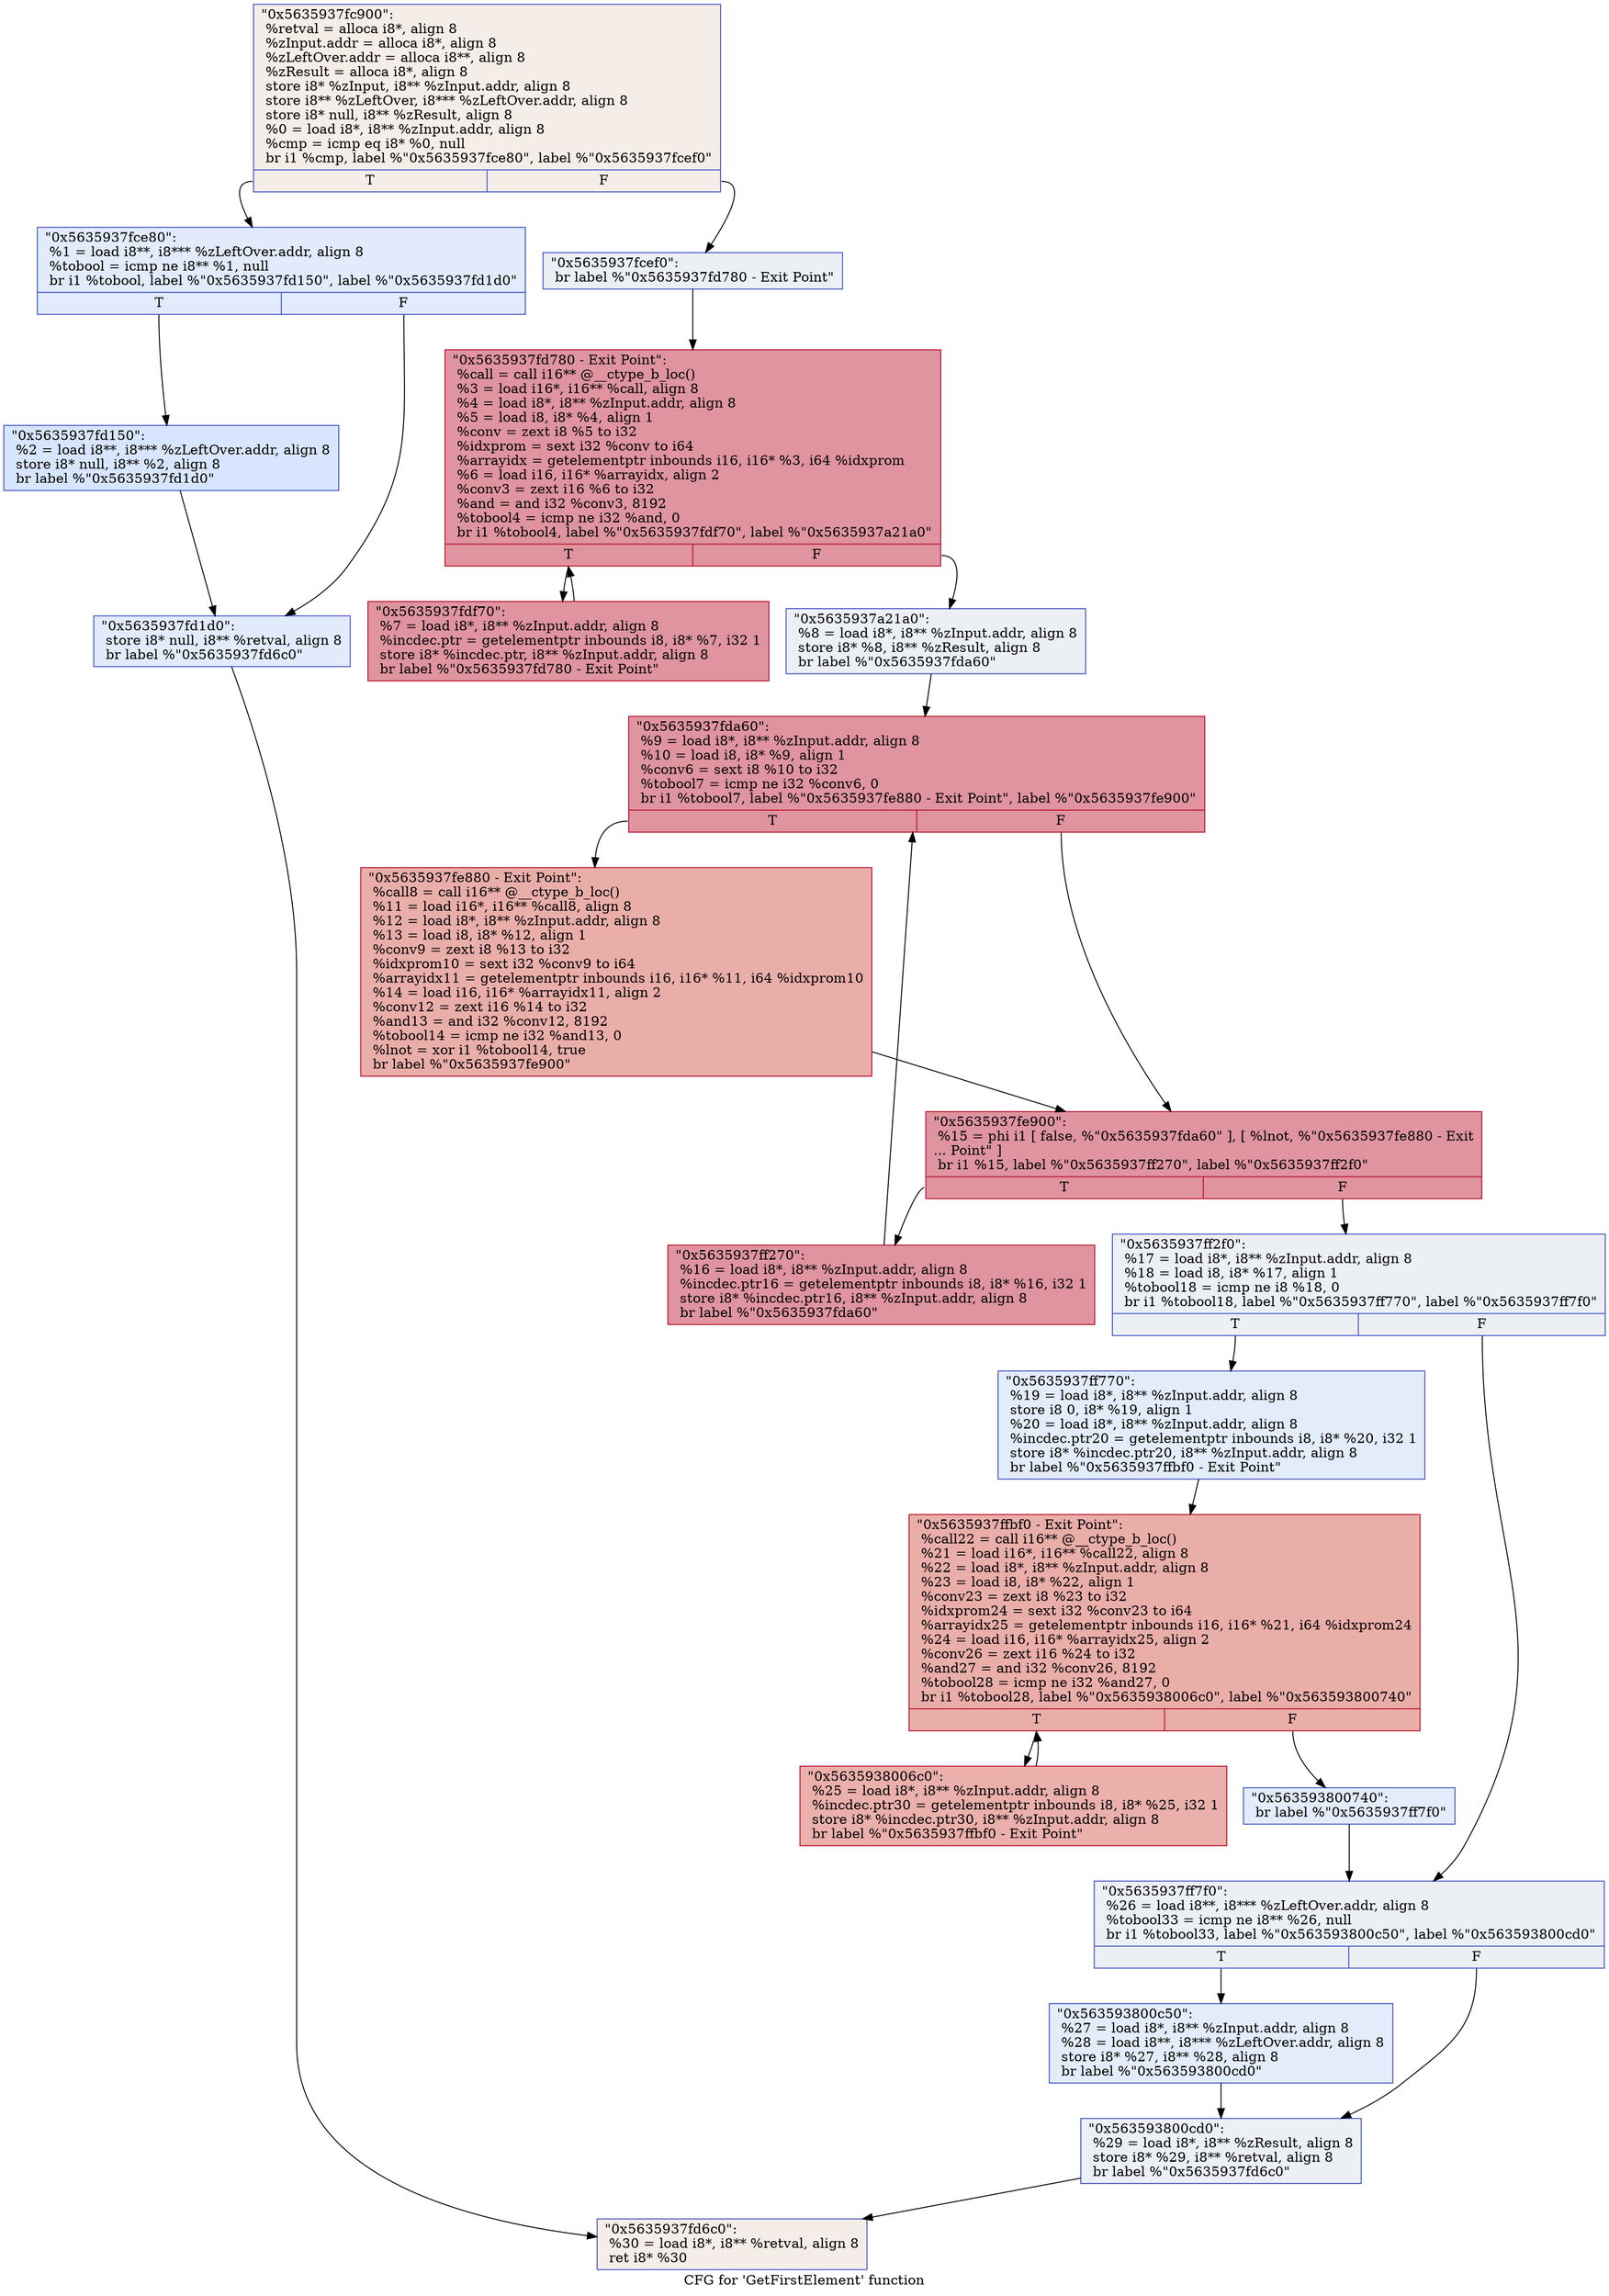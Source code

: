digraph "CFG for 'GetFirstElement' function" {
	label="CFG for 'GetFirstElement' function";

	Node0x5635937fc900 [shape=record,color="#3d50c3ff", style=filled, fillcolor="#e8d6cc70",label="{\"0x5635937fc900\":\l  %retval = alloca i8*, align 8\l  %zInput.addr = alloca i8*, align 8\l  %zLeftOver.addr = alloca i8**, align 8\l  %zResult = alloca i8*, align 8\l  store i8* %zInput, i8** %zInput.addr, align 8\l  store i8** %zLeftOver, i8*** %zLeftOver.addr, align 8\l  store i8* null, i8** %zResult, align 8\l  %0 = load i8*, i8** %zInput.addr, align 8\l  %cmp = icmp eq i8* %0, null\l  br i1 %cmp, label %\"0x5635937fce80\", label %\"0x5635937fcef0\"\l|{<s0>T|<s1>F}}"];
	Node0x5635937fc900:s0 -> Node0x5635937fce80;
	Node0x5635937fc900:s1 -> Node0x5635937fcef0;
	Node0x5635937fce80 [shape=record,color="#3d50c3ff", style=filled, fillcolor="#bbd1f870",label="{\"0x5635937fce80\":                                 \l  %1 = load i8**, i8*** %zLeftOver.addr, align 8\l  %tobool = icmp ne i8** %1, null\l  br i1 %tobool, label %\"0x5635937fd150\", label %\"0x5635937fd1d0\"\l|{<s0>T|<s1>F}}"];
	Node0x5635937fce80:s0 -> Node0x5635937fd150;
	Node0x5635937fce80:s1 -> Node0x5635937fd1d0;
	Node0x5635937fd150 [shape=record,color="#3d50c3ff", style=filled, fillcolor="#a7c5fe70",label="{\"0x5635937fd150\":                                 \l  %2 = load i8**, i8*** %zLeftOver.addr, align 8\l  store i8* null, i8** %2, align 8\l  br label %\"0x5635937fd1d0\"\l}"];
	Node0x5635937fd150 -> Node0x5635937fd1d0;
	Node0x5635937fd1d0 [shape=record,color="#3d50c3ff", style=filled, fillcolor="#bbd1f870",label="{\"0x5635937fd1d0\":                                 \l  store i8* null, i8** %retval, align 8\l  br label %\"0x5635937fd6c0\"\l}"];
	Node0x5635937fd1d0 -> Node0x5635937fd6c0;
	Node0x5635937fcef0 [shape=record,color="#3d50c3ff", style=filled, fillcolor="#d4dbe670",label="{\"0x5635937fcef0\":                                 \l  br label %\"0x5635937fd780 - Exit Point\"\l}"];
	Node0x5635937fcef0 -> Node0x5635937fd780;
	Node0x5635937fd780 [shape=record,color="#b70d28ff", style=filled, fillcolor="#b70d2870",label="{\"0x5635937fd780 - Exit Point\":                    \l  %call = call i16** @__ctype_b_loc()\l  %3 = load i16*, i16** %call, align 8\l  %4 = load i8*, i8** %zInput.addr, align 8\l  %5 = load i8, i8* %4, align 1\l  %conv = zext i8 %5 to i32\l  %idxprom = sext i32 %conv to i64\l  %arrayidx = getelementptr inbounds i16, i16* %3, i64 %idxprom\l  %6 = load i16, i16* %arrayidx, align 2\l  %conv3 = zext i16 %6 to i32\l  %and = and i32 %conv3, 8192\l  %tobool4 = icmp ne i32 %and, 0\l  br i1 %tobool4, label %\"0x5635937fdf70\", label %\"0x5635937a21a0\"\l|{<s0>T|<s1>F}}"];
	Node0x5635937fd780:s0 -> Node0x5635937fdf70;
	Node0x5635937fd780:s1 -> Node0x5635937a21a0;
	Node0x5635937fdf70 [shape=record,color="#b70d28ff", style=filled, fillcolor="#b70d2870",label="{\"0x5635937fdf70\":                                 \l  %7 = load i8*, i8** %zInput.addr, align 8\l  %incdec.ptr = getelementptr inbounds i8, i8* %7, i32 1\l  store i8* %incdec.ptr, i8** %zInput.addr, align 8\l  br label %\"0x5635937fd780 - Exit Point\"\l}"];
	Node0x5635937fdf70 -> Node0x5635937fd780;
	Node0x5635937a21a0 [shape=record,color="#3d50c3ff", style=filled, fillcolor="#d4dbe670",label="{\"0x5635937a21a0\":                                 \l  %8 = load i8*, i8** %zInput.addr, align 8\l  store i8* %8, i8** %zResult, align 8\l  br label %\"0x5635937fda60\"\l}"];
	Node0x5635937a21a0 -> Node0x5635937fda60;
	Node0x5635937fda60 [shape=record,color="#b70d28ff", style=filled, fillcolor="#b70d2870",label="{\"0x5635937fda60\":                                 \l  %9 = load i8*, i8** %zInput.addr, align 8\l  %10 = load i8, i8* %9, align 1\l  %conv6 = sext i8 %10 to i32\l  %tobool7 = icmp ne i32 %conv6, 0\l  br i1 %tobool7, label %\"0x5635937fe880 - Exit Point\", label %\"0x5635937fe900\"\l|{<s0>T|<s1>F}}"];
	Node0x5635937fda60:s0 -> Node0x5635937fe880;
	Node0x5635937fda60:s1 -> Node0x5635937fe900;
	Node0x5635937fe880 [shape=record,color="#b70d28ff", style=filled, fillcolor="#d0473d70",label="{\"0x5635937fe880 - Exit Point\":                    \l  %call8 = call i16** @__ctype_b_loc()\l  %11 = load i16*, i16** %call8, align 8\l  %12 = load i8*, i8** %zInput.addr, align 8\l  %13 = load i8, i8* %12, align 1\l  %conv9 = zext i8 %13 to i32\l  %idxprom10 = sext i32 %conv9 to i64\l  %arrayidx11 = getelementptr inbounds i16, i16* %11, i64 %idxprom10\l  %14 = load i16, i16* %arrayidx11, align 2\l  %conv12 = zext i16 %14 to i32\l  %and13 = and i32 %conv12, 8192\l  %tobool14 = icmp ne i32 %and13, 0\l  %lnot = xor i1 %tobool14, true\l  br label %\"0x5635937fe900\"\l}"];
	Node0x5635937fe880 -> Node0x5635937fe900;
	Node0x5635937fe900 [shape=record,color="#b70d28ff", style=filled, fillcolor="#b70d2870",label="{\"0x5635937fe900\":                                 \l  %15 = phi i1 [ false, %\"0x5635937fda60\" ], [ %lnot, %\"0x5635937fe880 - Exit\l... Point\" ]\l  br i1 %15, label %\"0x5635937ff270\", label %\"0x5635937ff2f0\"\l|{<s0>T|<s1>F}}"];
	Node0x5635937fe900:s0 -> Node0x5635937ff270;
	Node0x5635937fe900:s1 -> Node0x5635937ff2f0;
	Node0x5635937ff270 [shape=record,color="#b70d28ff", style=filled, fillcolor="#b70d2870",label="{\"0x5635937ff270\":                                 \l  %16 = load i8*, i8** %zInput.addr, align 8\l  %incdec.ptr16 = getelementptr inbounds i8, i8* %16, i32 1\l  store i8* %incdec.ptr16, i8** %zInput.addr, align 8\l  br label %\"0x5635937fda60\"\l}"];
	Node0x5635937ff270 -> Node0x5635937fda60;
	Node0x5635937ff2f0 [shape=record,color="#3d50c3ff", style=filled, fillcolor="#d4dbe670",label="{\"0x5635937ff2f0\":                                 \l  %17 = load i8*, i8** %zInput.addr, align 8\l  %18 = load i8, i8* %17, align 1\l  %tobool18 = icmp ne i8 %18, 0\l  br i1 %tobool18, label %\"0x5635937ff770\", label %\"0x5635937ff7f0\"\l|{<s0>T|<s1>F}}"];
	Node0x5635937ff2f0:s0 -> Node0x5635937ff770;
	Node0x5635937ff2f0:s1 -> Node0x5635937ff7f0;
	Node0x5635937ff770 [shape=record,color="#3d50c3ff", style=filled, fillcolor="#bfd3f670",label="{\"0x5635937ff770\":                                 \l  %19 = load i8*, i8** %zInput.addr, align 8\l  store i8 0, i8* %19, align 1\l  %20 = load i8*, i8** %zInput.addr, align 8\l  %incdec.ptr20 = getelementptr inbounds i8, i8* %20, i32 1\l  store i8* %incdec.ptr20, i8** %zInput.addr, align 8\l  br label %\"0x5635937ffbf0 - Exit Point\"\l}"];
	Node0x5635937ff770 -> Node0x5635937ffbf0;
	Node0x5635937ffbf0 [shape=record,color="#b70d28ff", style=filled, fillcolor="#d0473d70",label="{\"0x5635937ffbf0 - Exit Point\":                    \l  %call22 = call i16** @__ctype_b_loc()\l  %21 = load i16*, i16** %call22, align 8\l  %22 = load i8*, i8** %zInput.addr, align 8\l  %23 = load i8, i8* %22, align 1\l  %conv23 = zext i8 %23 to i32\l  %idxprom24 = sext i32 %conv23 to i64\l  %arrayidx25 = getelementptr inbounds i16, i16* %21, i64 %idxprom24\l  %24 = load i16, i16* %arrayidx25, align 2\l  %conv26 = zext i16 %24 to i32\l  %and27 = and i32 %conv26, 8192\l  %tobool28 = icmp ne i32 %and27, 0\l  br i1 %tobool28, label %\"0x5635938006c0\", label %\"0x563593800740\"\l|{<s0>T|<s1>F}}"];
	Node0x5635937ffbf0:s0 -> Node0x5635938006c0;
	Node0x5635937ffbf0:s1 -> Node0x563593800740;
	Node0x5635938006c0 [shape=record,color="#b70d28ff", style=filled, fillcolor="#d24b4070",label="{\"0x5635938006c0\":                                 \l  %25 = load i8*, i8** %zInput.addr, align 8\l  %incdec.ptr30 = getelementptr inbounds i8, i8* %25, i32 1\l  store i8* %incdec.ptr30, i8** %zInput.addr, align 8\l  br label %\"0x5635937ffbf0 - Exit Point\"\l}"];
	Node0x5635938006c0 -> Node0x5635937ffbf0;
	Node0x563593800740 [shape=record,color="#3d50c3ff", style=filled, fillcolor="#bfd3f670",label="{\"0x563593800740\":                                 \l  br label %\"0x5635937ff7f0\"\l}"];
	Node0x563593800740 -> Node0x5635937ff7f0;
	Node0x5635937ff7f0 [shape=record,color="#3d50c3ff", style=filled, fillcolor="#d4dbe670",label="{\"0x5635937ff7f0\":                                 \l  %26 = load i8**, i8*** %zLeftOver.addr, align 8\l  %tobool33 = icmp ne i8** %26, null\l  br i1 %tobool33, label %\"0x563593800c50\", label %\"0x563593800cd0\"\l|{<s0>T|<s1>F}}"];
	Node0x5635937ff7f0:s0 -> Node0x563593800c50;
	Node0x5635937ff7f0:s1 -> Node0x563593800cd0;
	Node0x563593800c50 [shape=record,color="#3d50c3ff", style=filled, fillcolor="#bfd3f670",label="{\"0x563593800c50\":                                 \l  %27 = load i8*, i8** %zInput.addr, align 8\l  %28 = load i8**, i8*** %zLeftOver.addr, align 8\l  store i8* %27, i8** %28, align 8\l  br label %\"0x563593800cd0\"\l}"];
	Node0x563593800c50 -> Node0x563593800cd0;
	Node0x563593800cd0 [shape=record,color="#3d50c3ff", style=filled, fillcolor="#d4dbe670",label="{\"0x563593800cd0\":                                 \l  %29 = load i8*, i8** %zResult, align 8\l  store i8* %29, i8** %retval, align 8\l  br label %\"0x5635937fd6c0\"\l}"];
	Node0x563593800cd0 -> Node0x5635937fd6c0;
	Node0x5635937fd6c0 [shape=record,color="#3d50c3ff", style=filled, fillcolor="#e8d6cc70",label="{\"0x5635937fd6c0\":                                 \l  %30 = load i8*, i8** %retval, align 8\l  ret i8* %30\l}"];
}
